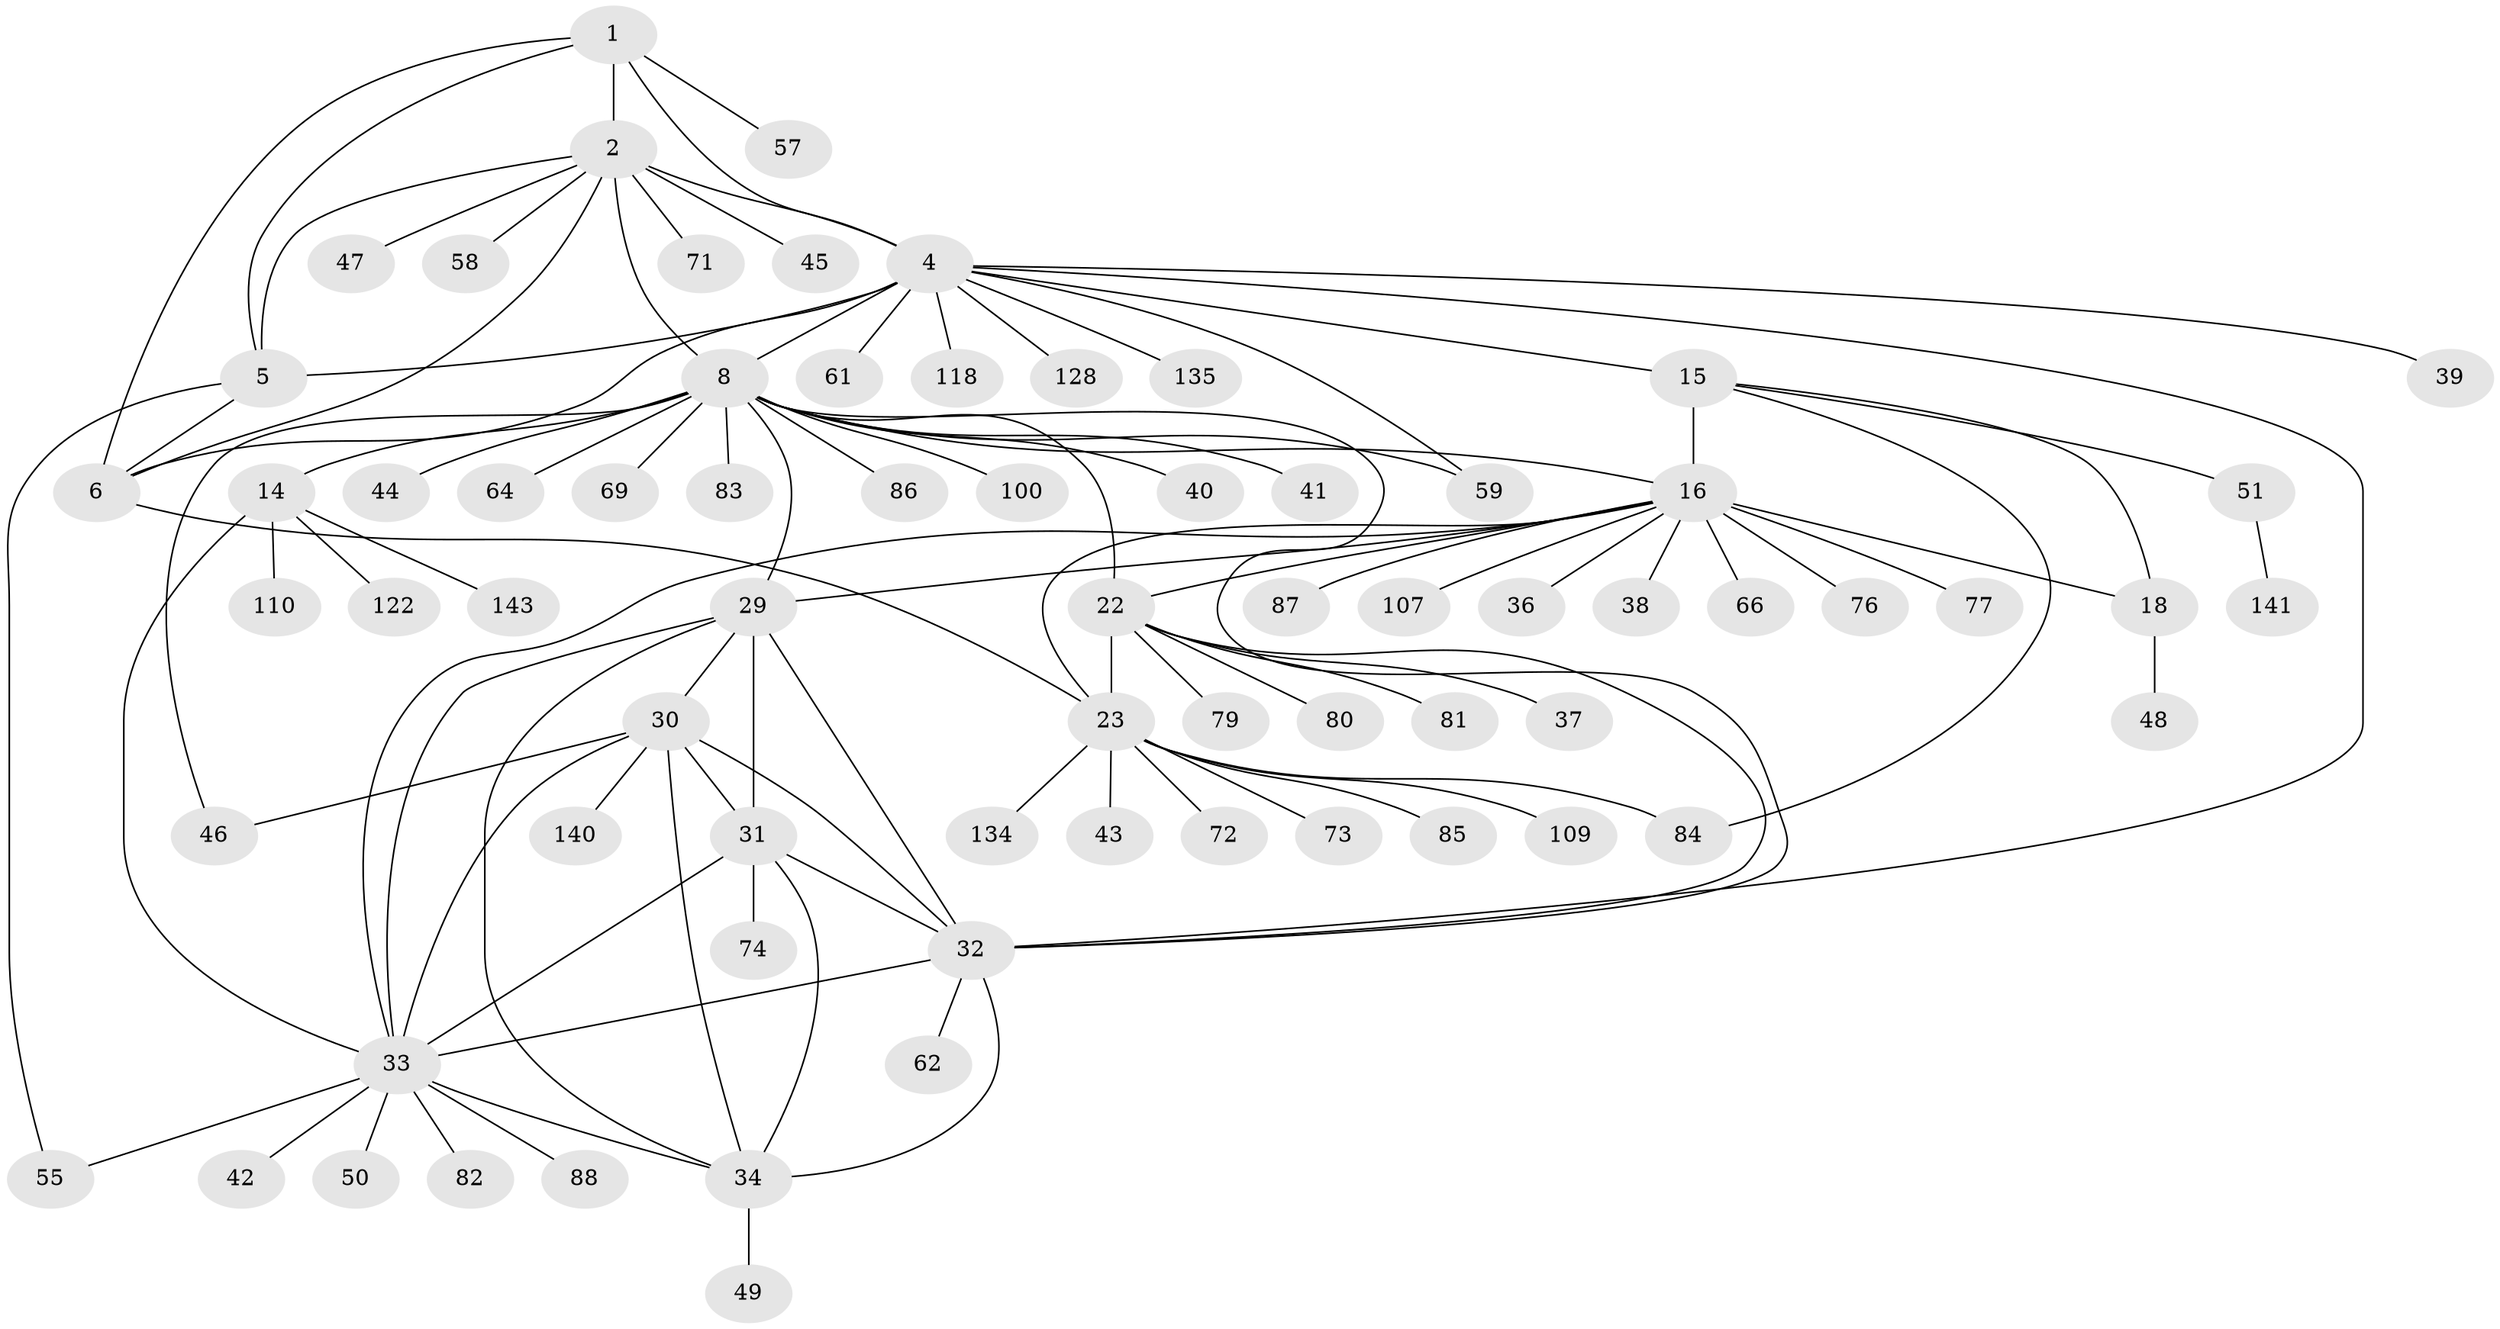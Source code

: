 // original degree distribution, {7: 0.04195804195804196, 11: 0.03496503496503497, 8: 0.04895104895104895, 16: 0.006993006993006993, 9: 0.04195804195804196, 12: 0.013986013986013986, 13: 0.02097902097902098, 10: 0.027972027972027972, 6: 0.006993006993006993, 1: 0.5874125874125874, 2: 0.1258741258741259, 4: 0.013986013986013986, 3: 0.027972027972027972}
// Generated by graph-tools (version 1.1) at 2025/15/03/09/25 04:15:46]
// undirected, 71 vertices, 102 edges
graph export_dot {
graph [start="1"]
  node [color=gray90,style=filled];
  1;
  2 [super="+67+3"];
  4 [super="+7"];
  5;
  6 [super="+94+112"];
  8 [super="+9+10+11"];
  14 [super="+90"];
  15 [super="+21+121"];
  16 [super="+17+19+123+117+92+53"];
  18 [super="+93"];
  22 [super="+26+127+27+25"];
  23 [super="+28+24+124"];
  29;
  30;
  31 [super="+75+114+35"];
  32 [super="+115"];
  33;
  34;
  36;
  37;
  38;
  39;
  40;
  41;
  42 [super="+89"];
  43;
  44 [super="+132"];
  45;
  46 [super="+99+119+60"];
  47;
  48;
  49;
  50;
  51;
  55 [super="+111+56"];
  57;
  58;
  59 [super="+116"];
  61 [super="+104"];
  62;
  64;
  66;
  69;
  71;
  72;
  73;
  74;
  76;
  77;
  79 [super="+97+101"];
  80;
  81;
  82;
  83;
  84;
  85;
  86;
  87;
  88;
  100;
  107;
  109;
  110 [super="+137+125"];
  118;
  122;
  128;
  134;
  135;
  140;
  141;
  143;
  1 -- 2 [weight=2];
  1 -- 4 [weight=2];
  1 -- 5;
  1 -- 6;
  1 -- 57;
  2 -- 4 [weight=4];
  2 -- 5 [weight=2];
  2 -- 6 [weight=2];
  2 -- 45;
  2 -- 47;
  2 -- 58;
  2 -- 71;
  2 -- 8;
  4 -- 5 [weight=2];
  4 -- 6 [weight=2];
  4 -- 15;
  4 -- 32 [weight=2];
  4 -- 39;
  4 -- 61;
  4 -- 118;
  4 -- 128;
  4 -- 135;
  4 -- 59;
  4 -- 8;
  5 -- 6;
  5 -- 55;
  6 -- 23;
  8 -- 14 [weight=6];
  8 -- 16 [weight=2];
  8 -- 44;
  8 -- 64;
  8 -- 32;
  8 -- 40;
  8 -- 41;
  8 -- 100;
  8 -- 69;
  8 -- 83;
  8 -- 22 [weight=2];
  8 -- 86;
  8 -- 59;
  8 -- 29;
  8 -- 46;
  14 -- 33;
  14 -- 110;
  14 -- 122;
  14 -- 143;
  15 -- 16 [weight=8];
  15 -- 18 [weight=2];
  15 -- 51;
  15 -- 84;
  16 -- 18 [weight=4];
  16 -- 36;
  16 -- 66;
  16 -- 38;
  16 -- 107;
  16 -- 76;
  16 -- 87;
  16 -- 33;
  16 -- 77;
  16 -- 22;
  16 -- 23;
  16 -- 29;
  18 -- 48;
  22 -- 23 [weight=12];
  22 -- 32 [weight=2];
  22 -- 81;
  22 -- 37;
  22 -- 80;
  22 -- 79;
  23 -- 73;
  23 -- 134;
  23 -- 72;
  23 -- 109;
  23 -- 85;
  23 -- 84;
  23 -- 43;
  29 -- 30;
  29 -- 31 [weight=2];
  29 -- 32;
  29 -- 33;
  29 -- 34;
  30 -- 31 [weight=2];
  30 -- 32;
  30 -- 33;
  30 -- 34;
  30 -- 46;
  30 -- 140;
  31 -- 32 [weight=2];
  31 -- 33 [weight=2];
  31 -- 34 [weight=2];
  31 -- 74;
  32 -- 33;
  32 -- 34;
  32 -- 62;
  33 -- 34;
  33 -- 42;
  33 -- 50;
  33 -- 55;
  33 -- 82;
  33 -- 88;
  34 -- 49;
  51 -- 141;
}
